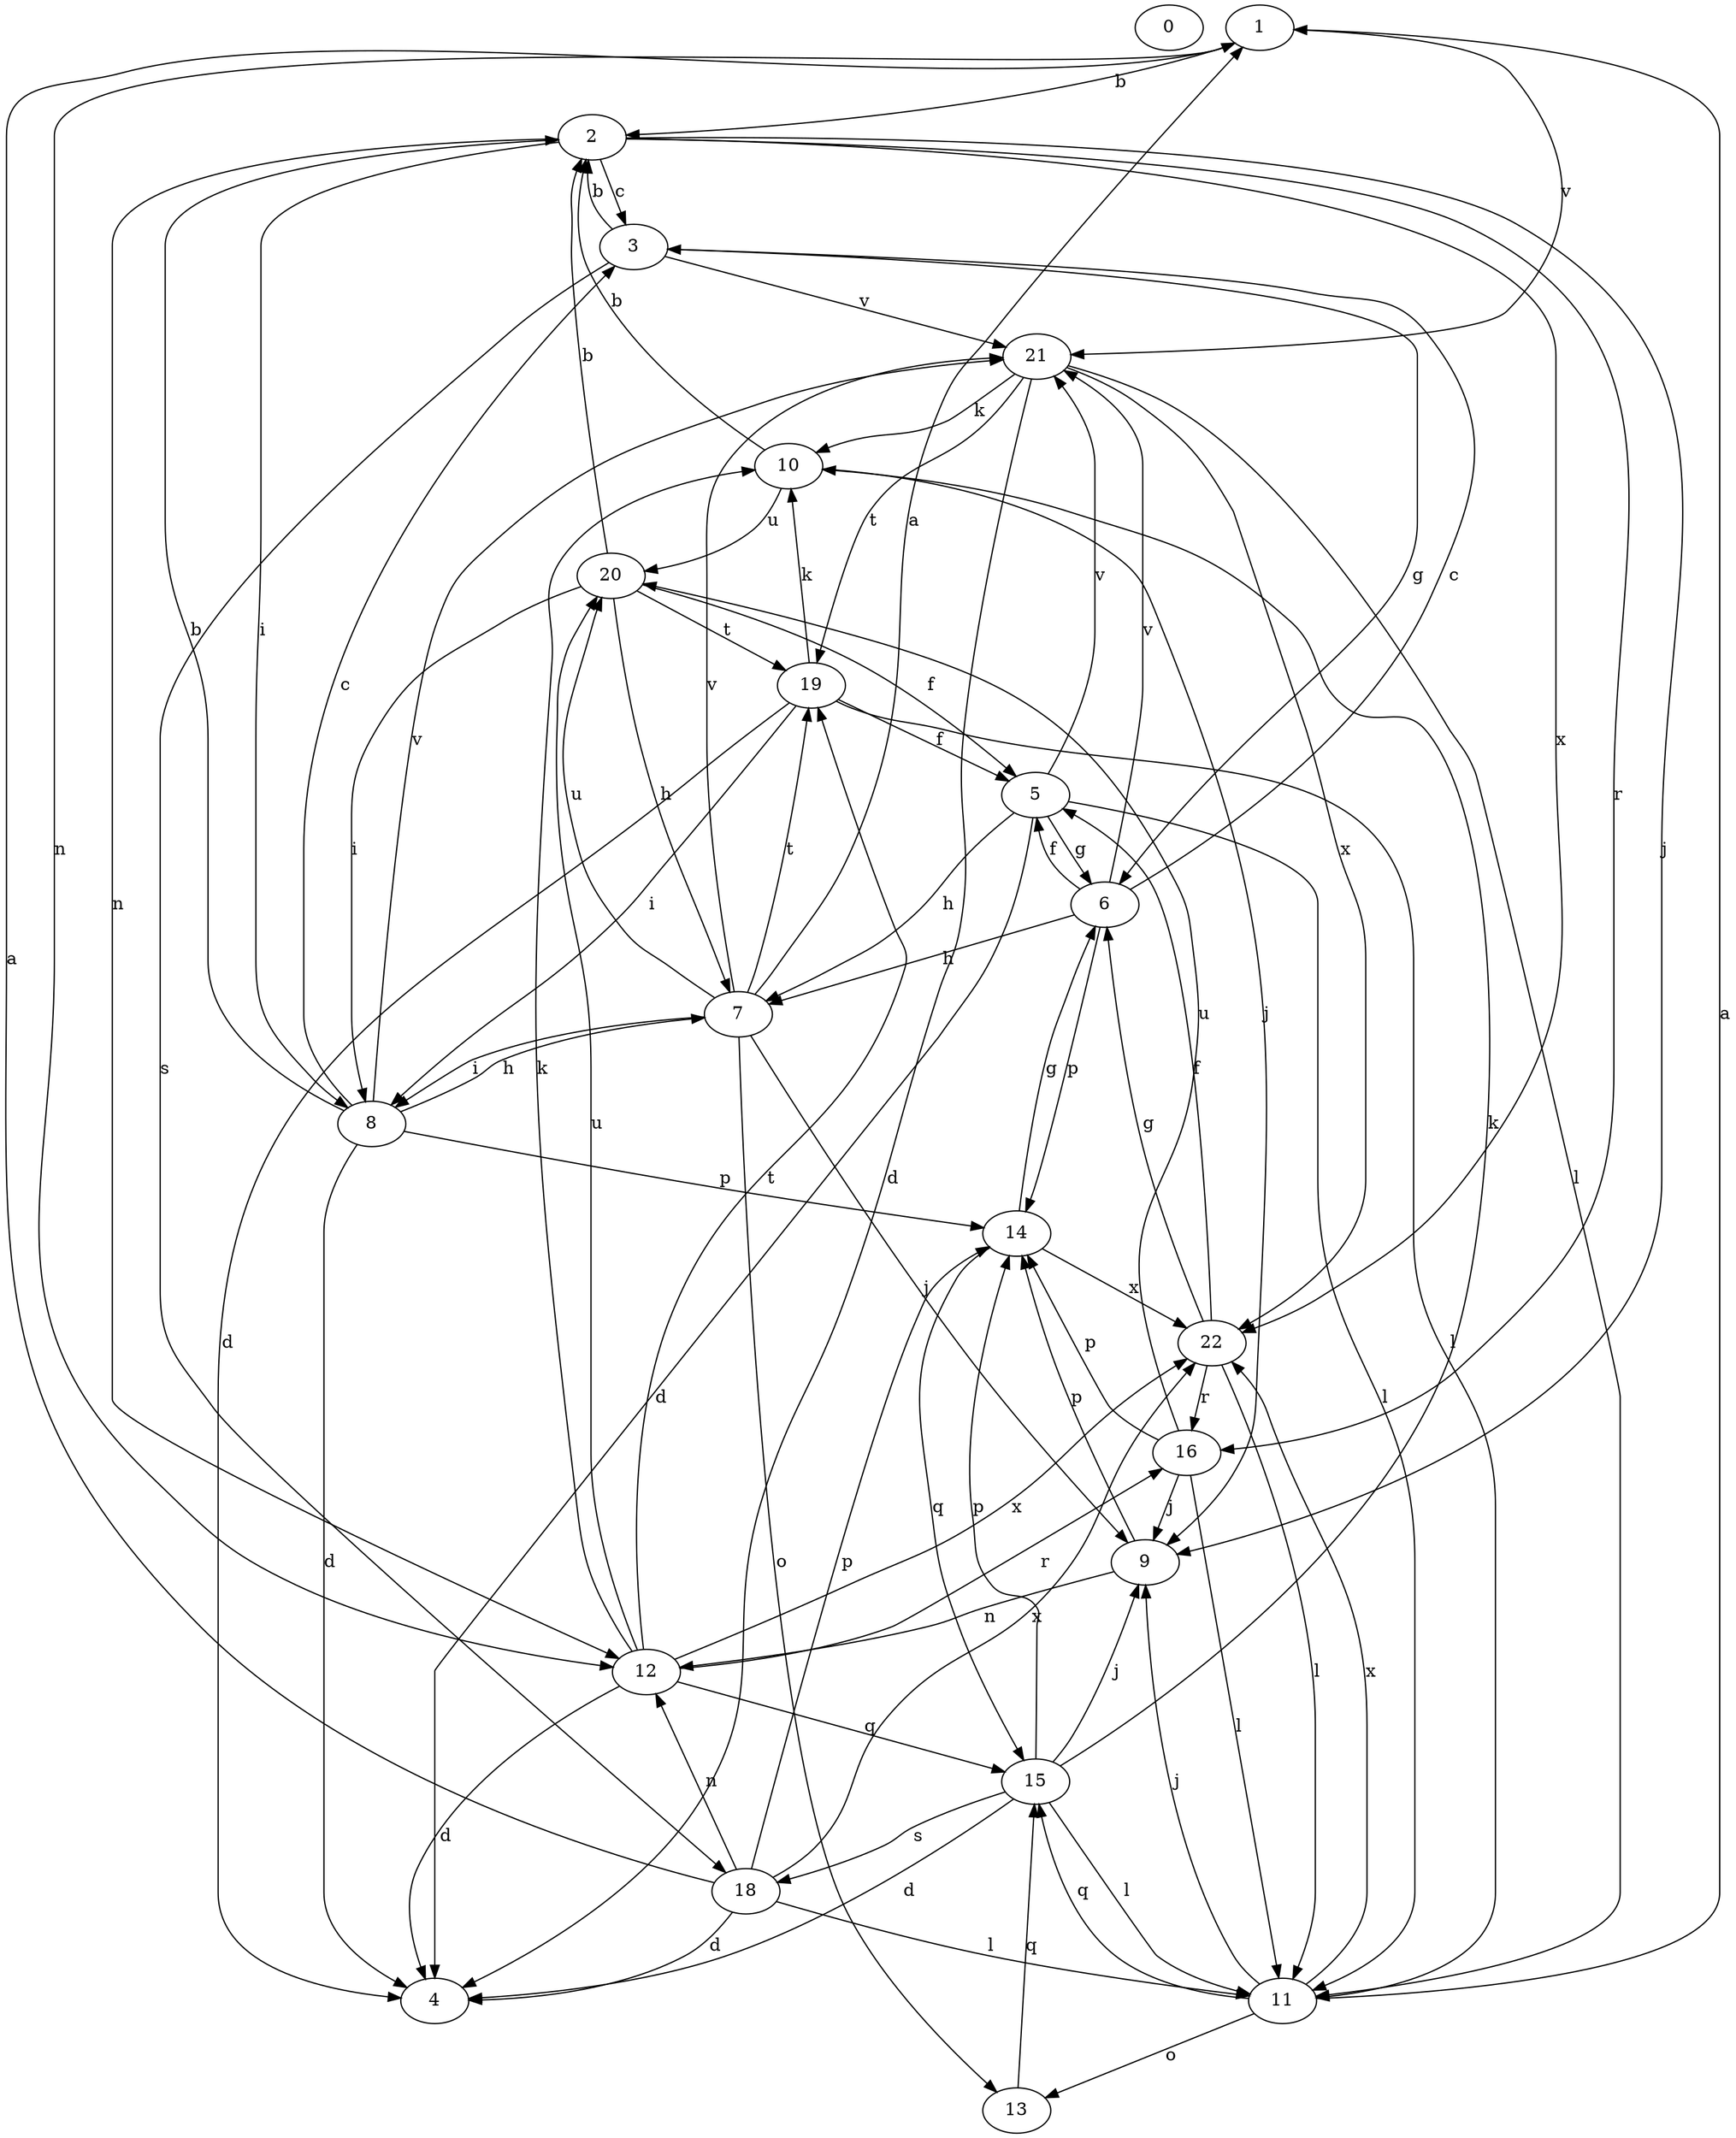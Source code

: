 strict digraph  {
0;
1;
2;
3;
4;
5;
6;
7;
8;
9;
10;
11;
12;
13;
14;
15;
16;
18;
19;
20;
21;
22;
1 -> 2  [label=b];
1 -> 12  [label=n];
1 -> 21  [label=v];
2 -> 3  [label=c];
2 -> 8  [label=i];
2 -> 9  [label=j];
2 -> 12  [label=n];
2 -> 16  [label=r];
2 -> 22  [label=x];
3 -> 2  [label=b];
3 -> 6  [label=g];
3 -> 18  [label=s];
3 -> 21  [label=v];
5 -> 4  [label=d];
5 -> 6  [label=g];
5 -> 7  [label=h];
5 -> 11  [label=l];
5 -> 21  [label=v];
6 -> 3  [label=c];
6 -> 5  [label=f];
6 -> 7  [label=h];
6 -> 14  [label=p];
6 -> 21  [label=v];
7 -> 1  [label=a];
7 -> 8  [label=i];
7 -> 9  [label=j];
7 -> 13  [label=o];
7 -> 19  [label=t];
7 -> 20  [label=u];
7 -> 21  [label=v];
8 -> 2  [label=b];
8 -> 3  [label=c];
8 -> 4  [label=d];
8 -> 7  [label=h];
8 -> 14  [label=p];
8 -> 21  [label=v];
9 -> 12  [label=n];
9 -> 14  [label=p];
10 -> 2  [label=b];
10 -> 9  [label=j];
10 -> 20  [label=u];
11 -> 1  [label=a];
11 -> 9  [label=j];
11 -> 13  [label=o];
11 -> 15  [label=q];
11 -> 22  [label=x];
12 -> 4  [label=d];
12 -> 10  [label=k];
12 -> 15  [label=q];
12 -> 16  [label=r];
12 -> 19  [label=t];
12 -> 20  [label=u];
12 -> 22  [label=x];
13 -> 15  [label=q];
14 -> 6  [label=g];
14 -> 15  [label=q];
14 -> 22  [label=x];
15 -> 4  [label=d];
15 -> 9  [label=j];
15 -> 10  [label=k];
15 -> 11  [label=l];
15 -> 14  [label=p];
15 -> 18  [label=s];
16 -> 9  [label=j];
16 -> 11  [label=l];
16 -> 14  [label=p];
16 -> 20  [label=u];
18 -> 1  [label=a];
18 -> 4  [label=d];
18 -> 11  [label=l];
18 -> 12  [label=n];
18 -> 14  [label=p];
18 -> 22  [label=x];
19 -> 4  [label=d];
19 -> 5  [label=f];
19 -> 8  [label=i];
19 -> 10  [label=k];
19 -> 11  [label=l];
20 -> 2  [label=b];
20 -> 5  [label=f];
20 -> 7  [label=h];
20 -> 8  [label=i];
20 -> 19  [label=t];
21 -> 4  [label=d];
21 -> 10  [label=k];
21 -> 11  [label=l];
21 -> 19  [label=t];
21 -> 22  [label=x];
22 -> 5  [label=f];
22 -> 6  [label=g];
22 -> 11  [label=l];
22 -> 16  [label=r];
}
